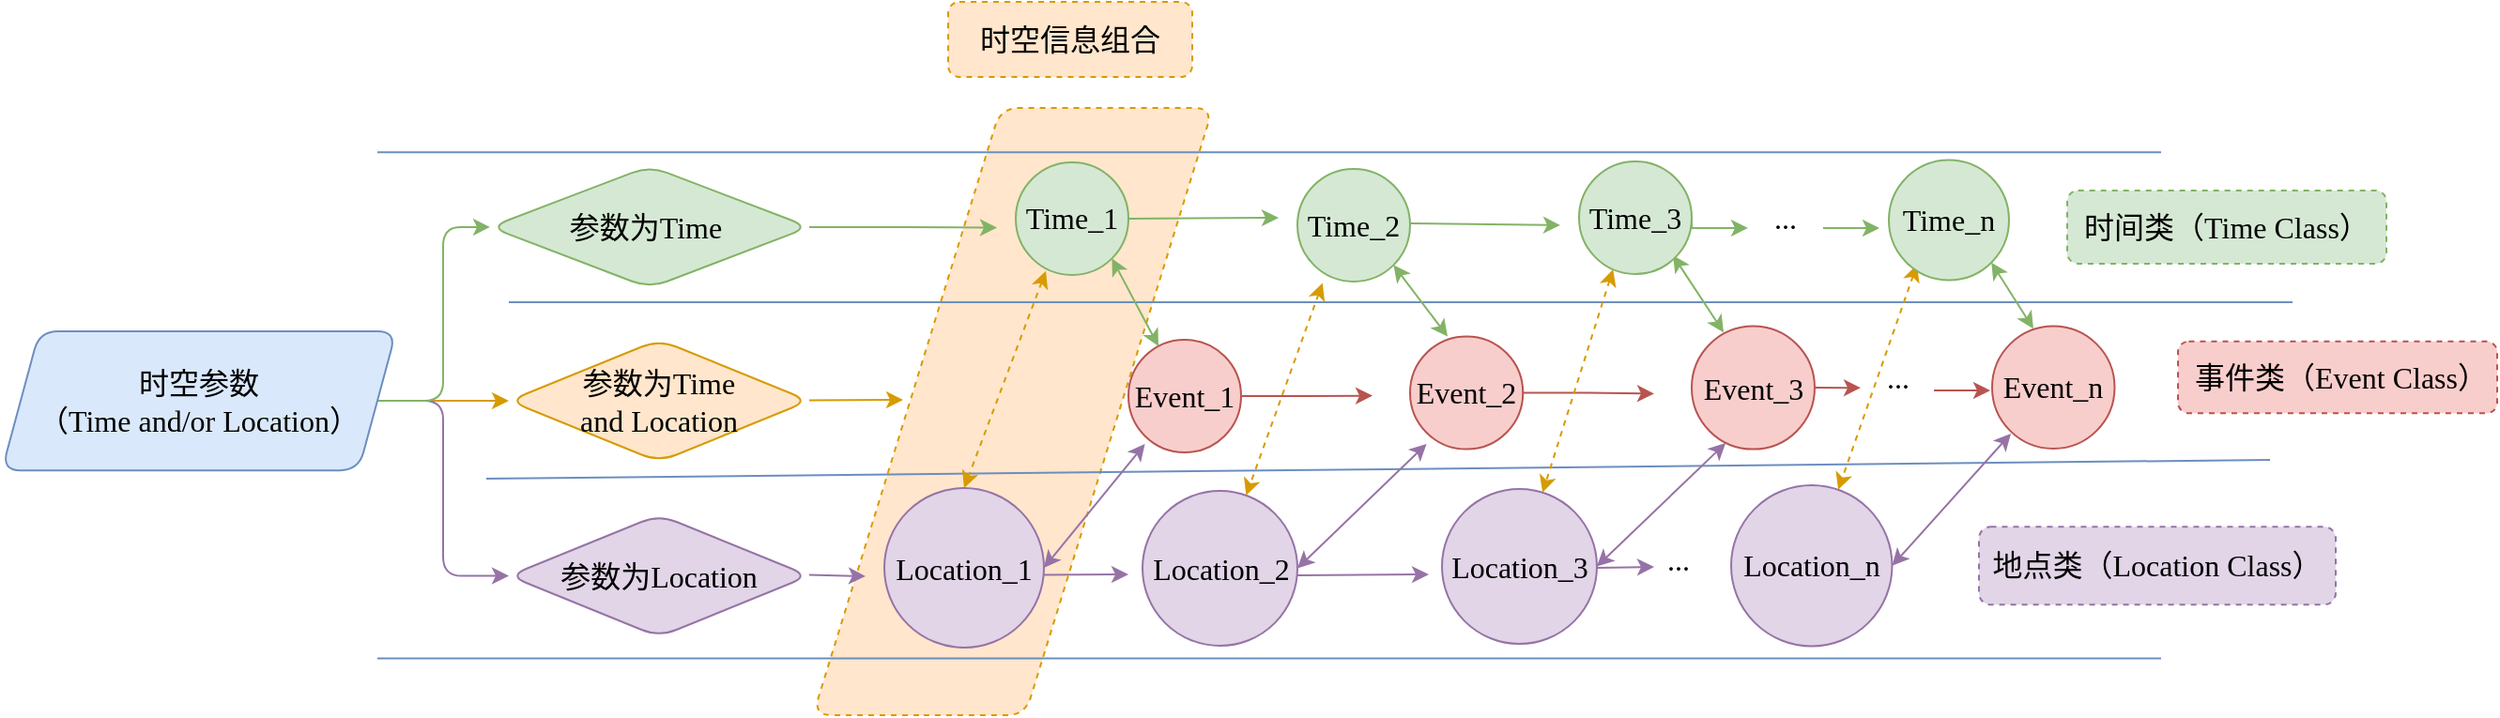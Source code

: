 <mxfile version="17.4.6" type="github">
  <diagram id="jQFlyxq-77XEo87QrLzG" name="Page-1">
    <mxGraphModel dx="1422" dy="738" grid="1" gridSize="10" guides="1" tooltips="1" connect="1" arrows="1" fold="1" page="1" pageScale="1" pageWidth="850" pageHeight="1100" math="0" shadow="0">
      <root>
        <mxCell id="0" />
        <mxCell id="1" parent="0" />
        <mxCell id="1lAz4BmTCdN_ynABg-sg-55" value="" style="shape=parallelogram;perimeter=parallelogramPerimeter;whiteSpace=wrap;html=1;fixedSize=1;strokeWidth=1;size=100;dashed=1;fillColor=#ffe6cc;strokeColor=#d79b00;fontSize=16;fontStyle=0;fontFamily=Times New Roman;rounded=1;" parent="1" vertex="1">
          <mxGeometry x="462" y="166.5" width="213" height="323.5" as="geometry" />
        </mxCell>
        <mxCell id="1lAz4BmTCdN_ynABg-sg-1" value="" style="endArrow=none;html=1;strokeWidth=1;fontSize=16;fontStyle=0;fontFamily=Times New Roman;fillColor=#dae8fc;strokeColor=#6c8ebf;" parent="1" edge="1">
          <mxGeometry width="50" height="50" relative="1" as="geometry">
            <mxPoint x="230" y="190.17" as="sourcePoint" />
            <mxPoint x="1180" y="190.17" as="targetPoint" />
          </mxGeometry>
        </mxCell>
        <mxCell id="1lAz4BmTCdN_ynABg-sg-2" value="" style="endArrow=none;html=1;strokeWidth=1;fontSize=16;fontStyle=0;fontFamily=Times New Roman;fillColor=#dae8fc;strokeColor=#6c8ebf;" parent="1" edge="1">
          <mxGeometry width="50" height="50" relative="1" as="geometry">
            <mxPoint x="230" y="459.75" as="sourcePoint" />
            <mxPoint x="1180" y="459.75" as="targetPoint" />
          </mxGeometry>
        </mxCell>
        <mxCell id="1lAz4BmTCdN_ynABg-sg-3" value="" style="endArrow=none;html=1;strokeWidth=1;fontSize=16;fontStyle=0;fontFamily=Times New Roman;fillColor=#dae8fc;strokeColor=#6c8ebf;" parent="1" edge="1">
          <mxGeometry width="50" height="50" relative="1" as="geometry">
            <mxPoint x="288" y="364" as="sourcePoint" />
            <mxPoint x="1238" y="354" as="targetPoint" />
          </mxGeometry>
        </mxCell>
        <mxCell id="1lAz4BmTCdN_ynABg-sg-4" value="" style="endArrow=none;html=1;strokeWidth=1;fontSize=16;fontStyle=0;fontFamily=Times New Roman;fillColor=#dae8fc;strokeColor=#6c8ebf;" parent="1" edge="1">
          <mxGeometry width="50" height="50" relative="1" as="geometry">
            <mxPoint x="300" y="270" as="sourcePoint" />
            <mxPoint x="1250" y="270" as="targetPoint" />
          </mxGeometry>
        </mxCell>
        <mxCell id="iz9G8DnpMvARmqekstJZ-1" style="edgeStyle=orthogonalEdgeStyle;rounded=0;orthogonalLoop=1;jettySize=auto;html=1;exitX=1;exitY=0.5;exitDx=0;exitDy=0;entryX=0;entryY=0.5;entryDx=0;entryDy=0;fontFamily=Times New Roman;fontSize=16;strokeWidth=1;fontStyle=0;fillColor=#ffe6cc;strokeColor=#d79b00;" parent="1" source="1lAz4BmTCdN_ynABg-sg-5" target="1lAz4BmTCdN_ynABg-sg-6" edge="1">
          <mxGeometry relative="1" as="geometry" />
        </mxCell>
        <mxCell id="iz9G8DnpMvARmqekstJZ-2" style="edgeStyle=orthogonalEdgeStyle;rounded=1;orthogonalLoop=1;jettySize=auto;html=1;exitX=1;exitY=0.5;exitDx=0;exitDy=0;entryX=0;entryY=0.5;entryDx=0;entryDy=0;fontFamily=Times New Roman;fontSize=16;strokeWidth=1;fontStyle=0;fillColor=#e1d5e7;strokeColor=#9673a6;" parent="1" target="1lAz4BmTCdN_ynABg-sg-8" edge="1">
          <mxGeometry relative="1" as="geometry">
            <mxPoint x="225" y="322.505" as="sourcePoint" />
            <mxPoint x="295" y="402.5" as="targetPoint" />
            <Array as="points">
              <mxPoint x="265" y="323" />
              <mxPoint x="265" y="416" />
            </Array>
          </mxGeometry>
        </mxCell>
        <mxCell id="iz9G8DnpMvARmqekstJZ-3" style="edgeStyle=orthogonalEdgeStyle;rounded=1;orthogonalLoop=1;jettySize=auto;html=1;exitX=1;exitY=0.5;exitDx=0;exitDy=0;entryX=0;entryY=0.5;entryDx=0;entryDy=0;fontFamily=Times New Roman;fontSize=16;strokeWidth=1;fontStyle=0;fillColor=#d5e8d4;strokeColor=#82b366;" parent="1" source="1lAz4BmTCdN_ynABg-sg-5" target="1lAz4BmTCdN_ynABg-sg-7" edge="1">
          <mxGeometry relative="1" as="geometry" />
        </mxCell>
        <mxCell id="1lAz4BmTCdN_ynABg-sg-5" value="&lt;font style=&quot;font-size: 16px;&quot;&gt;&lt;span style=&quot;font-size: 16px;&quot;&gt;时空参数&lt;br style=&quot;font-size: 16px;&quot;&gt;（Time and/or Location）&lt;/span&gt;&lt;/font&gt;" style="shape=parallelogram;perimeter=parallelogramPerimeter;whiteSpace=wrap;html=1;fixedSize=1;strokeWidth=1;fillColor=#dae8fc;strokeColor=#6c8ebf;rounded=1;fontSize=16;fontStyle=0;fontFamily=Times New Roman;" parent="1" vertex="1">
          <mxGeometry x="30" y="285.44" width="210" height="74.13" as="geometry" />
        </mxCell>
        <mxCell id="1lAz4BmTCdN_ynABg-sg-6" value="&lt;font style=&quot;font-size: 16px;&quot;&gt;&lt;span style=&quot;font-size: 16px;&quot;&gt;参数为Time &lt;br style=&quot;font-size: 16px;&quot;&gt;and Location&lt;/span&gt;&lt;/font&gt;" style="rhombus;whiteSpace=wrap;html=1;strokeWidth=1;fillColor=#ffe6cc;strokeColor=#d79b00;fontSize=16;fontStyle=0;fontFamily=Times New Roman;rounded=1;" parent="1" vertex="1">
          <mxGeometry x="300" y="290" width="160" height="65" as="geometry" />
        </mxCell>
        <mxCell id="iz9G8DnpMvARmqekstJZ-5" style="edgeStyle=orthogonalEdgeStyle;rounded=0;orthogonalLoop=1;jettySize=auto;html=1;exitX=1;exitY=0.5;exitDx=0;exitDy=0;fontFamily=Times New Roman;fontSize=16;strokeWidth=1;fontStyle=0;fillColor=#d5e8d4;strokeColor=#82b366;" parent="1" source="1lAz4BmTCdN_ynABg-sg-7" edge="1">
          <mxGeometry relative="1" as="geometry">
            <mxPoint x="560" y="230.259" as="targetPoint" />
          </mxGeometry>
        </mxCell>
        <mxCell id="1lAz4BmTCdN_ynABg-sg-7" value="&lt;font style=&quot;font-size: 16px;&quot;&gt;&lt;span style=&quot;font-size: 16px;&quot;&gt;参&lt;font style=&quot;font-size: 16px;&quot;&gt;数为Time&amp;nbsp;&lt;/font&gt;&lt;/span&gt;&lt;/font&gt;" style="rhombus;whiteSpace=wrap;html=1;strokeWidth=1;fillColor=#d5e8d4;strokeColor=#82b366;fontSize=16;fontStyle=0;fontFamily=Times New Roman;rounded=1;" parent="1" vertex="1">
          <mxGeometry x="290" y="197.47" width="170" height="65" as="geometry" />
        </mxCell>
        <mxCell id="1lAz4BmTCdN_ynABg-sg-8" value="&lt;font style=&quot;font-size: 16px;&quot;&gt;&lt;span style=&quot;font-size: 16px;&quot;&gt;参数为Location&lt;/span&gt;&lt;/font&gt;" style="rhombus;whiteSpace=wrap;html=1;strokeWidth=1;fillColor=#e1d5e7;strokeColor=#9673a6;fontSize=16;fontStyle=0;fontFamily=Times New Roman;rounded=1;" parent="1" vertex="1">
          <mxGeometry x="300" y="383.25" width="160" height="65" as="geometry" />
        </mxCell>
        <mxCell id="1lAz4BmTCdN_ynABg-sg-14" style="rounded=0;orthogonalLoop=1;jettySize=auto;html=1;strokeWidth=1;dashed=1;startArrow=classic;startFill=1;exitX=0.267;exitY=0.966;exitDx=0;exitDy=0;entryX=0.5;entryY=0;entryDx=0;entryDy=0;exitPerimeter=0;fontSize=16;fontStyle=0;fillColor=#ffe6cc;strokeColor=#d79b00;fontFamily=Times New Roman;" parent="1" source="1lAz4BmTCdN_ynABg-sg-11" target="1lAz4BmTCdN_ynABg-sg-12" edge="1">
          <mxGeometry relative="1" as="geometry">
            <mxPoint x="552" y="250" as="sourcePoint" />
            <mxPoint x="550" y="360" as="targetPoint" />
          </mxGeometry>
        </mxCell>
        <mxCell id="1lAz4BmTCdN_ynABg-sg-15" style="edgeStyle=none;rounded=0;orthogonalLoop=1;jettySize=auto;html=1;startArrow=classic;startFill=1;strokeWidth=1;exitX=1;exitY=1;exitDx=0;exitDy=0;fontSize=16;fontStyle=0;fillColor=#d5e8d4;strokeColor=#82b366;fontFamily=Times New Roman;" parent="1" source="1lAz4BmTCdN_ynABg-sg-11" target="1lAz4BmTCdN_ynABg-sg-13" edge="1">
          <mxGeometry relative="1" as="geometry">
            <mxPoint x="630" y="250.47" as="sourcePoint" />
            <mxPoint x="644.565" y="284.745" as="targetPoint" />
            <Array as="points" />
          </mxGeometry>
        </mxCell>
        <mxCell id="1lAz4BmTCdN_ynABg-sg-41" style="edgeStyle=orthogonalEdgeStyle;rounded=0;orthogonalLoop=1;jettySize=auto;html=1;exitX=1;exitY=0.5;exitDx=0;exitDy=0;startArrow=none;startFill=0;strokeWidth=1;fontSize=16;fontStyle=0;fillColor=#d5e8d4;strokeColor=#82b366;fontFamily=Times New Roman;" parent="1" source="1lAz4BmTCdN_ynABg-sg-11" edge="1">
          <mxGeometry relative="1" as="geometry">
            <mxPoint x="710" y="225" as="targetPoint" />
          </mxGeometry>
        </mxCell>
        <mxCell id="1lAz4BmTCdN_ynABg-sg-11" value="&lt;font style=&quot;font-size: 16px;&quot;&gt;&lt;span style=&quot;font-size: 16px;&quot;&gt;Time_1&lt;/span&gt;&lt;/font&gt;" style="ellipse;whiteSpace=wrap;html=1;aspect=fixed;strokeWidth=1;fillColor=#d5e8d4;strokeColor=#82b366;fontSize=16;fontStyle=0;fontFamily=Times New Roman;" parent="1" vertex="1">
          <mxGeometry x="570" y="195.47" width="60" height="60" as="geometry" />
        </mxCell>
        <mxCell id="1lAz4BmTCdN_ynABg-sg-12" value="&lt;font style=&quot;font-size: 16px;&quot;&gt;&lt;span style=&quot;font-size: 16px;&quot;&gt;Location_1&lt;/span&gt;&lt;/font&gt;" style="ellipse;whiteSpace=wrap;html=1;aspect=fixed;strokeWidth=1;fillColor=#e1d5e7;strokeColor=#9673a6;fontSize=16;fontStyle=0;fontFamily=Times New Roman;" parent="1" vertex="1">
          <mxGeometry x="500" y="369" width="85" height="85" as="geometry" />
        </mxCell>
        <mxCell id="1lAz4BmTCdN_ynABg-sg-16" style="edgeStyle=none;rounded=0;orthogonalLoop=1;jettySize=auto;html=1;exitX=0;exitY=1;exitDx=0;exitDy=0;entryX=1;entryY=0.5;entryDx=0;entryDy=0;startArrow=classic;startFill=1;strokeWidth=1;fontSize=16;fontStyle=0;fillColor=#e1d5e7;strokeColor=#9673a6;fontFamily=Times New Roman;" parent="1" target="1lAz4BmTCdN_ynABg-sg-12" edge="1">
          <mxGeometry relative="1" as="geometry">
            <mxPoint x="638.787" y="345.463" as="sourcePoint" />
          </mxGeometry>
        </mxCell>
        <mxCell id="iz9G8DnpMvARmqekstJZ-8" style="edgeStyle=orthogonalEdgeStyle;rounded=0;orthogonalLoop=1;jettySize=auto;html=1;exitX=1;exitY=0.5;exitDx=0;exitDy=0;fontFamily=Times New Roman;fontSize=16;strokeWidth=1;fontStyle=0;fillColor=#f8cecc;strokeColor=#b85450;" parent="1" source="1lAz4BmTCdN_ynABg-sg-13" edge="1">
          <mxGeometry relative="1" as="geometry">
            <mxPoint x="760" y="319.789" as="targetPoint" />
          </mxGeometry>
        </mxCell>
        <mxCell id="1lAz4BmTCdN_ynABg-sg-13" value="&lt;font style=&quot;font-size: 16px;&quot;&gt;&lt;span style=&quot;font-size: 16px;&quot;&gt;Event_1&lt;/span&gt;&lt;/font&gt;" style="ellipse;whiteSpace=wrap;html=1;aspect=fixed;strokeWidth=1;fillColor=#f8cecc;strokeColor=#b85450;fontSize=16;fontStyle=0;fontFamily=Times New Roman;" parent="1" vertex="1">
          <mxGeometry x="630" y="290" width="60" height="60" as="geometry" />
        </mxCell>
        <mxCell id="1lAz4BmTCdN_ynABg-sg-17" style="rounded=0;orthogonalLoop=1;jettySize=auto;html=1;strokeWidth=1;dashed=1;startArrow=classic;startFill=1;exitX=0.223;exitY=1.014;exitDx=0;exitDy=0;exitPerimeter=0;fontSize=16;fontStyle=0;fillColor=#ffe6cc;strokeColor=#d79b00;fontFamily=Times New Roman;" parent="1" source="1lAz4BmTCdN_ynABg-sg-19" target="1lAz4BmTCdN_ynABg-sg-20" edge="1">
          <mxGeometry relative="1" as="geometry">
            <mxPoint x="702" y="253.25" as="sourcePoint" />
          </mxGeometry>
        </mxCell>
        <mxCell id="1lAz4BmTCdN_ynABg-sg-18" style="edgeStyle=none;rounded=0;orthogonalLoop=1;jettySize=auto;html=1;entryX=0.333;entryY=0.002;entryDx=0;entryDy=0;startArrow=classic;startFill=1;strokeWidth=1;entryPerimeter=0;exitX=1;exitY=1;exitDx=0;exitDy=0;fontSize=16;fontStyle=0;fillColor=#d5e8d4;strokeColor=#82b366;fontFamily=Times New Roman;" parent="1" source="1lAz4BmTCdN_ynABg-sg-19" target="1lAz4BmTCdN_ynABg-sg-22" edge="1">
          <mxGeometry relative="1" as="geometry">
            <mxPoint x="770" y="244" as="sourcePoint" />
            <mxPoint x="810.06" y="280.35" as="targetPoint" />
          </mxGeometry>
        </mxCell>
        <mxCell id="1lAz4BmTCdN_ynABg-sg-43" style="rounded=0;orthogonalLoop=1;jettySize=auto;html=1;exitX=1;exitY=0.5;exitDx=0;exitDy=0;startArrow=none;startFill=0;strokeWidth=1;fontSize=16;fontStyle=0;fillColor=#d5e8d4;strokeColor=#82b366;fontFamily=Times New Roman;" parent="1" edge="1">
          <mxGeometry relative="1" as="geometry">
            <mxPoint x="860" y="229" as="targetPoint" />
            <mxPoint x="780" y="227.97" as="sourcePoint" />
          </mxGeometry>
        </mxCell>
        <mxCell id="1lAz4BmTCdN_ynABg-sg-19" value="&lt;font style=&quot;font-size: 16px;&quot;&gt;&lt;span style=&quot;font-size: 16px;&quot;&gt;Time_2&lt;/span&gt;&lt;/font&gt;" style="ellipse;whiteSpace=wrap;html=1;aspect=fixed;strokeWidth=1;fillColor=#d5e8d4;strokeColor=#82b366;fontSize=16;fontStyle=0;fontFamily=Times New Roman;" parent="1" vertex="1">
          <mxGeometry x="720" y="198.97" width="60" height="60" as="geometry" />
        </mxCell>
        <mxCell id="1lAz4BmTCdN_ynABg-sg-20" value="&lt;font style=&quot;font-size: 16px;&quot;&gt;&lt;span style=&quot;font-size: 16px;&quot;&gt;Location_2&lt;/span&gt;&lt;/font&gt;" style="ellipse;whiteSpace=wrap;html=1;aspect=fixed;strokeWidth=1;fillColor=#e1d5e7;strokeColor=#9673a6;fontSize=16;fontStyle=0;fontFamily=Times New Roman;" parent="1" vertex="1">
          <mxGeometry x="637.5" y="370.5" width="82.5" height="82.5" as="geometry" />
        </mxCell>
        <mxCell id="1lAz4BmTCdN_ynABg-sg-21" style="edgeStyle=none;rounded=0;orthogonalLoop=1;jettySize=auto;html=1;exitX=0;exitY=1;exitDx=0;exitDy=0;entryX=1;entryY=0.5;entryDx=0;entryDy=0;startArrow=classic;startFill=1;strokeWidth=1;fontSize=16;fontStyle=0;fillColor=#e1d5e7;strokeColor=#9673a6;fontFamily=Times New Roman;" parent="1" target="1lAz4BmTCdN_ynABg-sg-20" edge="1">
          <mxGeometry relative="1" as="geometry">
            <mxPoint x="788.804" y="345.446" as="sourcePoint" />
          </mxGeometry>
        </mxCell>
        <mxCell id="iz9G8DnpMvARmqekstJZ-9" style="edgeStyle=orthogonalEdgeStyle;rounded=0;orthogonalLoop=1;jettySize=auto;html=1;exitX=1;exitY=0.5;exitDx=0;exitDy=0;fontFamily=Times New Roman;fontSize=16;strokeWidth=1;fontStyle=0;fillColor=#f8cecc;strokeColor=#b85450;" parent="1" source="1lAz4BmTCdN_ynABg-sg-22" edge="1">
          <mxGeometry relative="1" as="geometry">
            <mxPoint x="910" y="318.737" as="targetPoint" />
          </mxGeometry>
        </mxCell>
        <mxCell id="1lAz4BmTCdN_ynABg-sg-22" value="&lt;font style=&quot;font-size: 16px;&quot;&gt;&lt;span style=&quot;font-size: 16px;&quot;&gt;Event_2&lt;/span&gt;&lt;/font&gt;" style="ellipse;whiteSpace=wrap;html=1;aspect=fixed;strokeWidth=1;fillColor=#f8cecc;strokeColor=#b85450;fontSize=16;fontStyle=0;fontFamily=Times New Roman;" parent="1" vertex="1">
          <mxGeometry x="780" y="288.19" width="60.12" height="60.12" as="geometry" />
        </mxCell>
        <mxCell id="1lAz4BmTCdN_ynABg-sg-23" style="rounded=0;orthogonalLoop=1;jettySize=auto;html=1;strokeWidth=1;dashed=1;startArrow=classic;startFill=1;exitX=0.302;exitY=0.958;exitDx=0;exitDy=0;exitPerimeter=0;fontSize=16;fontStyle=0;fillColor=#ffe6cc;strokeColor=#d79b00;fontFamily=Times New Roman;" parent="1" source="1lAz4BmTCdN_ynABg-sg-25" target="1lAz4BmTCdN_ynABg-sg-26" edge="1">
          <mxGeometry relative="1" as="geometry">
            <mxPoint x="852" y="254.5" as="sourcePoint" />
          </mxGeometry>
        </mxCell>
        <mxCell id="1lAz4BmTCdN_ynABg-sg-24" style="edgeStyle=none;rounded=0;orthogonalLoop=1;jettySize=auto;html=1;startArrow=classic;startFill=1;strokeWidth=1;entryX=0.26;entryY=0.05;entryDx=0;entryDy=0;entryPerimeter=0;fontSize=16;fontStyle=0;fillColor=#d5e8d4;strokeColor=#82b366;fontFamily=Times New Roman;" parent="1" target="1lAz4BmTCdN_ynABg-sg-28" edge="1">
          <mxGeometry relative="1" as="geometry">
            <mxPoint x="920" y="244.97" as="sourcePoint" />
            <mxPoint x="940" y="280" as="targetPoint" />
          </mxGeometry>
        </mxCell>
        <mxCell id="1lAz4BmTCdN_ynABg-sg-46" style="edgeStyle=orthogonalEdgeStyle;rounded=0;orthogonalLoop=1;jettySize=auto;html=1;exitX=1;exitY=0.5;exitDx=0;exitDy=0;startArrow=none;startFill=0;strokeWidth=1;fontSize=16;fontStyle=0;fillColor=#d5e8d4;strokeColor=#82b366;fontFamily=Times New Roman;" parent="1" source="1lAz4BmTCdN_ynABg-sg-25" edge="1">
          <mxGeometry relative="1" as="geometry">
            <mxPoint x="960" y="230.47" as="targetPoint" />
            <Array as="points">
              <mxPoint x="930" y="230.47" />
            </Array>
          </mxGeometry>
        </mxCell>
        <mxCell id="1lAz4BmTCdN_ynABg-sg-25" value="&lt;font style=&quot;font-size: 16px;&quot;&gt;&lt;span style=&quot;font-size: 16px;&quot;&gt;Time_3&lt;/span&gt;&lt;/font&gt;" style="ellipse;whiteSpace=wrap;html=1;aspect=fixed;strokeWidth=1;fillColor=#d5e8d4;strokeColor=#82b366;fontSize=16;fontStyle=0;fontFamily=Times New Roman;" parent="1" vertex="1">
          <mxGeometry x="870" y="194.97" width="60" height="60" as="geometry" />
        </mxCell>
        <mxCell id="1lAz4BmTCdN_ynABg-sg-26" value="&lt;font style=&quot;font-size: 16px;&quot;&gt;&lt;span style=&quot;font-size: 16px;&quot;&gt;Location_3&lt;/span&gt;&lt;/font&gt;" style="ellipse;whiteSpace=wrap;html=1;aspect=fixed;strokeWidth=1;fillColor=#e1d5e7;strokeColor=#9673a6;fontSize=16;fontStyle=0;fontFamily=Times New Roman;" parent="1" vertex="1">
          <mxGeometry x="797" y="369.5" width="82.5" height="82.5" as="geometry" />
        </mxCell>
        <mxCell id="1lAz4BmTCdN_ynABg-sg-27" style="edgeStyle=none;rounded=0;orthogonalLoop=1;jettySize=auto;html=1;entryX=1;entryY=0.5;entryDx=0;entryDy=0;startArrow=classic;startFill=1;strokeWidth=1;exitX=0.276;exitY=0.95;exitDx=0;exitDy=0;exitPerimeter=0;fontSize=16;fontStyle=0;fillColor=#e1d5e7;strokeColor=#9673a6;fontFamily=Times New Roman;" parent="1" source="1lAz4BmTCdN_ynABg-sg-28" target="1lAz4BmTCdN_ynABg-sg-26" edge="1">
          <mxGeometry relative="1" as="geometry">
            <mxPoint x="950" y="370" as="sourcePoint" />
          </mxGeometry>
        </mxCell>
        <mxCell id="iz9G8DnpMvARmqekstJZ-12" style="edgeStyle=orthogonalEdgeStyle;rounded=0;orthogonalLoop=1;jettySize=auto;html=1;exitX=1;exitY=0.5;exitDx=0;exitDy=0;fontFamily=Times New Roman;fontSize=16;strokeWidth=1;fontStyle=0;fillColor=#f8cecc;strokeColor=#b85450;" parent="1" source="1lAz4BmTCdN_ynABg-sg-28" edge="1">
          <mxGeometry relative="1" as="geometry">
            <mxPoint x="1020" y="315.579" as="targetPoint" />
          </mxGeometry>
        </mxCell>
        <mxCell id="1lAz4BmTCdN_ynABg-sg-28" value="&lt;font style=&quot;font-size: 16px;&quot;&gt;&lt;span style=&quot;font-size: 16px;&quot;&gt;Event_3&lt;/span&gt;&lt;/font&gt;" style="ellipse;whiteSpace=wrap;html=1;aspect=fixed;strokeWidth=1;fillColor=#f8cecc;strokeColor=#b85450;fontSize=16;fontStyle=0;fontFamily=Times New Roman;" parent="1" vertex="1">
          <mxGeometry x="930" y="282.81" width="65.5" height="65.5" as="geometry" />
        </mxCell>
        <mxCell id="1lAz4BmTCdN_ynABg-sg-29" style="rounded=0;orthogonalLoop=1;jettySize=auto;html=1;strokeWidth=1;dashed=1;startArrow=classic;startFill=1;fontSize=16;fontStyle=0;fillColor=#ffe6cc;strokeColor=#d79b00;fontFamily=Times New Roman;" parent="1" target="1lAz4BmTCdN_ynABg-sg-32" edge="1">
          <mxGeometry relative="1" as="geometry">
            <mxPoint x="1050" y="250" as="sourcePoint" />
          </mxGeometry>
        </mxCell>
        <mxCell id="1lAz4BmTCdN_ynABg-sg-30" style="edgeStyle=none;rounded=0;orthogonalLoop=1;jettySize=auto;html=1;entryX=0.337;entryY=0.021;entryDx=0;entryDy=0;startArrow=classic;startFill=1;strokeWidth=1;exitX=1;exitY=1;exitDx=0;exitDy=0;entryPerimeter=0;fontSize=16;fontStyle=0;fillColor=#d5e8d4;strokeColor=#82b366;fontFamily=Times New Roman;" parent="1" source="1lAz4BmTCdN_ynABg-sg-31" target="1lAz4BmTCdN_ynABg-sg-34" edge="1">
          <mxGeometry relative="1" as="geometry">
            <mxPoint x="1074" y="245.22" as="sourcePoint" />
            <mxPoint x="1116.625" y="275.22" as="targetPoint" />
          </mxGeometry>
        </mxCell>
        <mxCell id="1lAz4BmTCdN_ynABg-sg-31" value="&lt;font style=&quot;font-size: 16px;&quot;&gt;&lt;span style=&quot;font-size: 16px;&quot;&gt;Time_n&lt;/span&gt;&lt;/font&gt;" style="ellipse;whiteSpace=wrap;html=1;aspect=fixed;strokeWidth=1;fillColor=#d5e8d4;strokeColor=#82b366;fontSize=16;fontStyle=0;fontFamily=Times New Roman;" parent="1" vertex="1">
          <mxGeometry x="1035" y="194.22" width="64" height="64" as="geometry" />
        </mxCell>
        <mxCell id="1lAz4BmTCdN_ynABg-sg-32" value="&lt;font style=&quot;font-size: 16px;&quot;&gt;&lt;span style=&quot;font-size: 16px;&quot;&gt;Location_n&lt;/span&gt;&lt;/font&gt;" style="ellipse;whiteSpace=wrap;html=1;aspect=fixed;strokeWidth=1;fillColor=#e1d5e7;strokeColor=#9673a6;fontSize=16;fontStyle=0;fontFamily=Times New Roman;" parent="1" vertex="1">
          <mxGeometry x="951" y="367.5" width="85.75" height="85.75" as="geometry" />
        </mxCell>
        <mxCell id="1lAz4BmTCdN_ynABg-sg-33" style="edgeStyle=none;rounded=0;orthogonalLoop=1;jettySize=auto;html=1;entryX=1;entryY=0.5;entryDx=0;entryDy=0;startArrow=classic;startFill=1;strokeWidth=1;fontSize=16;fontStyle=0;fillColor=#e1d5e7;strokeColor=#9673a6;fontFamily=Times New Roman;" parent="1" target="1lAz4BmTCdN_ynABg-sg-32" edge="1">
          <mxGeometry relative="1" as="geometry">
            <mxPoint x="1100" y="340" as="sourcePoint" />
          </mxGeometry>
        </mxCell>
        <mxCell id="1lAz4BmTCdN_ynABg-sg-34" value="&lt;font style=&quot;font-size: 16px;&quot;&gt;&lt;span style=&quot;font-size: 16px;&quot;&gt;Event_n&lt;/span&gt;&lt;/font&gt;" style="ellipse;whiteSpace=wrap;html=1;aspect=fixed;strokeWidth=1;fillColor=#f8cecc;strokeColor=#b85450;fontSize=16;fontStyle=0;fontFamily=Times New Roman;" parent="1" vertex="1">
          <mxGeometry x="1090" y="282.75" width="65.25" height="65.25" as="geometry" />
        </mxCell>
        <mxCell id="1lAz4BmTCdN_ynABg-sg-47" style="edgeStyle=orthogonalEdgeStyle;rounded=0;orthogonalLoop=1;jettySize=auto;html=1;startArrow=none;startFill=0;strokeWidth=1;fontSize=16;fontStyle=0;fillColor=#d5e8d4;strokeColor=#82b366;fontFamily=Times New Roman;" parent="1" edge="1">
          <mxGeometry relative="1" as="geometry">
            <mxPoint x="1030" y="231" as="targetPoint" />
            <mxPoint x="1000" y="230.47" as="sourcePoint" />
          </mxGeometry>
        </mxCell>
        <mxCell id="1lAz4BmTCdN_ynABg-sg-51" style="edgeStyle=orthogonalEdgeStyle;rounded=0;orthogonalLoop=1;jettySize=auto;html=1;exitX=1;exitY=0.5;exitDx=0;exitDy=0;startArrow=none;startFill=0;strokeWidth=1;fontSize=16;fontStyle=0;fillColor=#f8cecc;strokeColor=#b85450;fontFamily=Times New Roman;" parent="1" edge="1">
          <mxGeometry relative="1" as="geometry">
            <mxPoint x="1089" y="317.5" as="targetPoint" />
            <mxPoint x="1059" y="317" as="sourcePoint" />
          </mxGeometry>
        </mxCell>
        <mxCell id="1lAz4BmTCdN_ynABg-sg-52" value="&lt;font style=&quot;font-size: 16px;&quot;&gt;&lt;span style=&quot;font-size: 16px;&quot;&gt;...&lt;/span&gt;&lt;/font&gt;" style="text;html=1;align=center;verticalAlign=middle;whiteSpace=wrap;rounded=0;strokeWidth=1;fontSize=16;fontStyle=0;fontFamily=Times New Roman;" parent="1" vertex="1">
          <mxGeometry x="960" y="215.47" width="40" height="20" as="geometry" />
        </mxCell>
        <mxCell id="1lAz4BmTCdN_ynABg-sg-54" value="&lt;font style=&quot;font-size: 16px;&quot;&gt;&lt;span style=&quot;font-size: 16px;&quot;&gt;...&lt;/span&gt;&lt;/font&gt;" style="text;html=1;align=center;verticalAlign=middle;whiteSpace=wrap;rounded=0;strokeWidth=1;fontSize=16;fontStyle=0;fontFamily=Times New Roman;" parent="1" vertex="1">
          <mxGeometry x="1020" y="300" width="40" height="20" as="geometry" />
        </mxCell>
        <mxCell id="1lAz4BmTCdN_ynABg-sg-56" value="&lt;font style=&quot;font-size: 16px;&quot;&gt;&lt;span style=&quot;font-size: 16px;&quot;&gt;时空信息组合&lt;br style=&quot;font-size: 16px;&quot;&gt;&lt;/span&gt;&lt;/font&gt;" style="text;html=1;strokeColor=#d79b00;fillColor=#ffe6cc;align=center;verticalAlign=middle;whiteSpace=wrap;rounded=1;dashed=1;strokeWidth=1;fontSize=16;fontStyle=0;fontFamily=Times New Roman;" parent="1" vertex="1">
          <mxGeometry x="534" y="110" width="130" height="40" as="geometry" />
        </mxCell>
        <mxCell id="1lAz4BmTCdN_ynABg-sg-57" value="&lt;font style=&quot;font-size: 16px;&quot;&gt;&lt;span style=&quot;font-size: 16px;&quot;&gt;时间类（Time Class）&lt;/span&gt;&lt;/font&gt;" style="text;html=1;strokeColor=#82b366;fillColor=#d5e8d4;align=center;verticalAlign=middle;whiteSpace=wrap;rounded=1;dashed=1;strokeWidth=1;fontSize=16;fontStyle=0;fontFamily=Times New Roman;" parent="1" vertex="1">
          <mxGeometry x="1130" y="210.49" width="170" height="38.97" as="geometry" />
        </mxCell>
        <mxCell id="1lAz4BmTCdN_ynABg-sg-58" value="&lt;font style=&quot;font-size: 16px;&quot;&gt;&lt;span style=&quot;font-size: 16px;&quot;&gt;&amp;nbsp;事件类&lt;/span&gt;&lt;/font&gt;&lt;span style=&quot;font-size: 16px;&quot;&gt;（Event Class）&lt;/span&gt;" style="text;html=1;strokeColor=#b85450;fillColor=#f8cecc;align=center;verticalAlign=middle;whiteSpace=wrap;rounded=1;dashed=1;fontSize=16;strokeWidth=1;fontStyle=0;fontFamily=Times New Roman;" parent="1" vertex="1">
          <mxGeometry x="1189" y="290.88" width="170" height="38.25" as="geometry" />
        </mxCell>
        <mxCell id="1lAz4BmTCdN_ynABg-sg-59" value="&lt;font style=&quot;font-size: 16px;&quot;&gt;&lt;font style=&quot;font-size: 16px;&quot;&gt;&lt;span style=&quot;font-size: 16px;&quot;&gt;地点类&lt;/span&gt;&lt;/font&gt;&lt;span style=&quot;font-size: 16px;&quot;&gt;（Location Class）&lt;/span&gt;&lt;/font&gt;" style="text;html=1;strokeColor=#9673a6;fillColor=#e1d5e7;align=center;verticalAlign=middle;whiteSpace=wrap;rounded=1;dashed=1;strokeWidth=1;fontSize=16;fontStyle=0;fontFamily=Times New Roman;" parent="1" vertex="1">
          <mxGeometry x="1083" y="389.63" width="190" height="41.5" as="geometry" />
        </mxCell>
        <mxCell id="iz9G8DnpMvARmqekstJZ-7" value="&lt;font style=&quot;font-size: 16px;&quot;&gt;&lt;span style=&quot;font-size: 16px;&quot;&gt;...&lt;/span&gt;&lt;/font&gt;" style="text;html=1;strokeColor=none;fillColor=none;align=center;verticalAlign=middle;whiteSpace=wrap;rounded=0;strokeWidth=1;fontSize=16;fontStyle=0;fontFamily=Times New Roman;" parent="1" vertex="1">
          <mxGeometry x="903" y="397.38" width="40" height="20" as="geometry" />
        </mxCell>
        <mxCell id="C9VmCuMHJO-aOVLUMqS4-3" style="rounded=0;orthogonalLoop=1;jettySize=auto;html=1;exitX=1;exitY=0.5;exitDx=0;exitDy=0;fontFamily=Times New Roman;fontSize=16;strokeWidth=1;fontStyle=0;fillColor=#ffe6cc;strokeColor=#d79b00;" parent="1" edge="1">
          <mxGeometry relative="1" as="geometry">
            <mxPoint x="510" y="322" as="targetPoint" />
            <mxPoint x="460" y="322.22" as="sourcePoint" />
          </mxGeometry>
        </mxCell>
        <mxCell id="C9VmCuMHJO-aOVLUMqS4-5" style="rounded=0;orthogonalLoop=1;jettySize=auto;html=1;exitX=1;exitY=0.5;exitDx=0;exitDy=0;fontFamily=Times New Roman;fontSize=16;strokeWidth=1;fontStyle=0;fillColor=#e1d5e7;strokeColor=#9673a6;" parent="1" edge="1">
          <mxGeometry relative="1" as="geometry">
            <mxPoint x="490" y="416" as="targetPoint" />
            <mxPoint x="460" y="415.25" as="sourcePoint" />
          </mxGeometry>
        </mxCell>
        <mxCell id="C9VmCuMHJO-aOVLUMqS4-6" style="rounded=0;orthogonalLoop=1;jettySize=auto;html=1;fontFamily=Times New Roman;fontSize=16;strokeWidth=1;fontStyle=0;fillColor=#e1d5e7;strokeColor=#9673a6;" parent="1" edge="1">
          <mxGeometry relative="1" as="geometry">
            <mxPoint x="630" y="415" as="targetPoint" />
            <mxPoint x="585" y="415.25" as="sourcePoint" />
          </mxGeometry>
        </mxCell>
        <mxCell id="C9VmCuMHJO-aOVLUMqS4-7" style="rounded=0;orthogonalLoop=1;jettySize=auto;html=1;fontFamily=Times New Roman;fontSize=16;strokeWidth=1;fontStyle=0;fillColor=#e1d5e7;strokeColor=#9673a6;" parent="1" edge="1">
          <mxGeometry relative="1" as="geometry">
            <mxPoint x="790" y="415" as="targetPoint" />
            <mxPoint x="720" y="415.5" as="sourcePoint" />
          </mxGeometry>
        </mxCell>
        <mxCell id="C9VmCuMHJO-aOVLUMqS4-8" style="rounded=0;orthogonalLoop=1;jettySize=auto;html=1;fontFamily=Times New Roman;fontSize=16;strokeWidth=1;fontStyle=0;fillColor=#e1d5e7;strokeColor=#9673a6;" parent="1" edge="1">
          <mxGeometry relative="1" as="geometry">
            <mxPoint x="910" y="411" as="targetPoint" />
            <mxPoint x="879.5" y="411.5" as="sourcePoint" />
          </mxGeometry>
        </mxCell>
      </root>
    </mxGraphModel>
  </diagram>
</mxfile>
